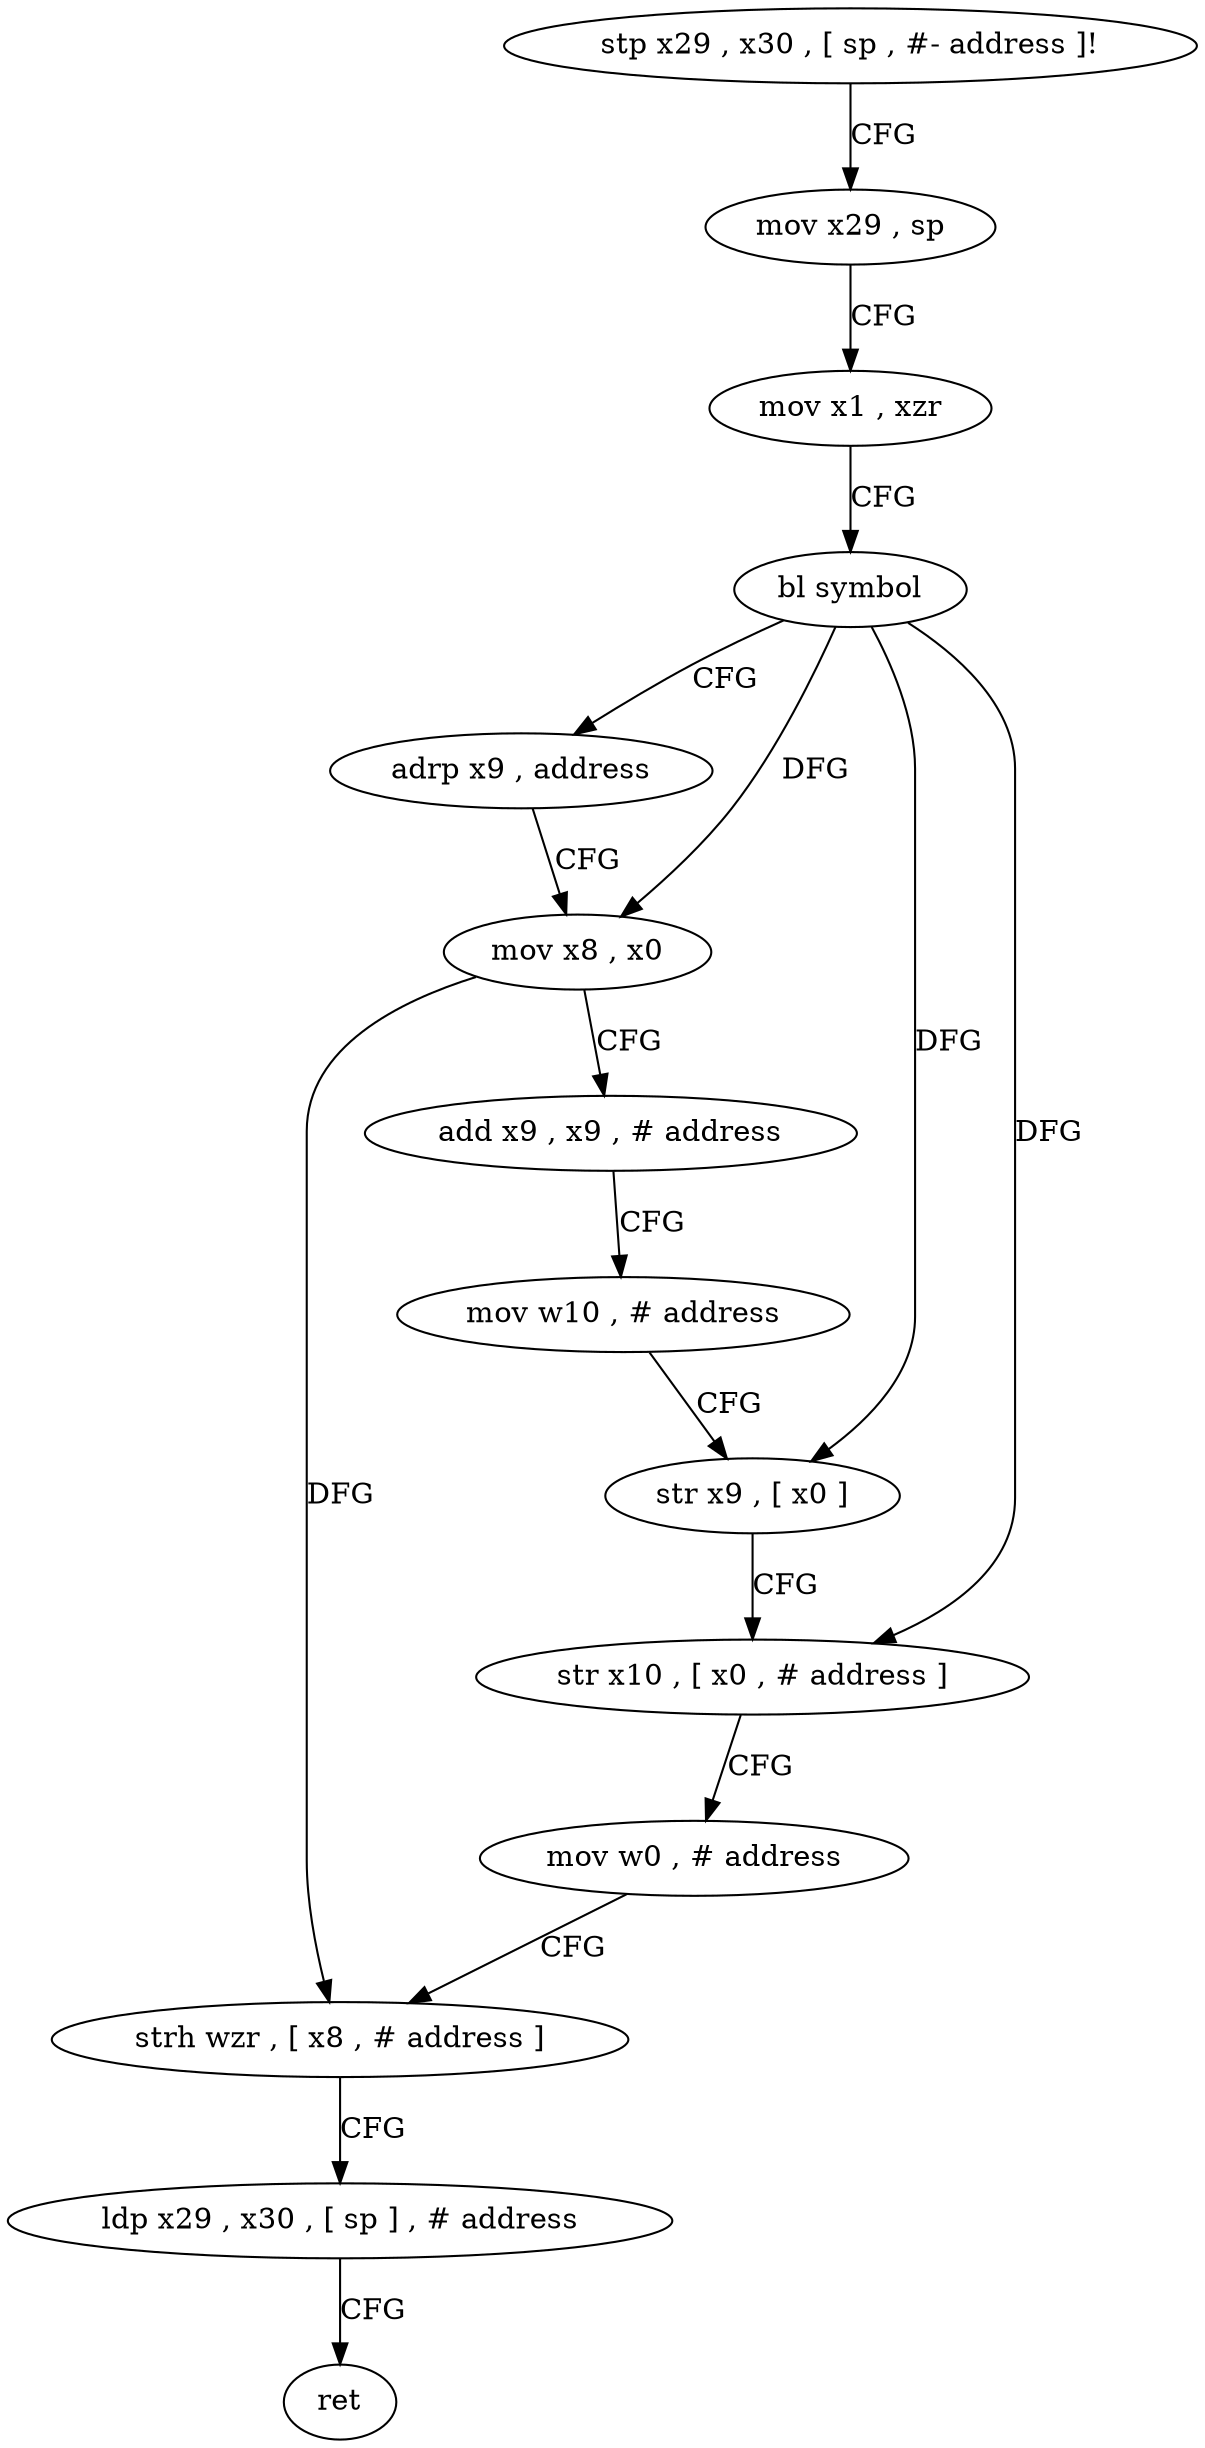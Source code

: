 digraph "func" {
"4242492" [label = "stp x29 , x30 , [ sp , #- address ]!" ]
"4242496" [label = "mov x29 , sp" ]
"4242500" [label = "mov x1 , xzr" ]
"4242504" [label = "bl symbol" ]
"4242508" [label = "adrp x9 , address" ]
"4242512" [label = "mov x8 , x0" ]
"4242516" [label = "add x9 , x9 , # address" ]
"4242520" [label = "mov w10 , # address" ]
"4242524" [label = "str x9 , [ x0 ]" ]
"4242528" [label = "str x10 , [ x0 , # address ]" ]
"4242532" [label = "mov w0 , # address" ]
"4242536" [label = "strh wzr , [ x8 , # address ]" ]
"4242540" [label = "ldp x29 , x30 , [ sp ] , # address" ]
"4242544" [label = "ret" ]
"4242492" -> "4242496" [ label = "CFG" ]
"4242496" -> "4242500" [ label = "CFG" ]
"4242500" -> "4242504" [ label = "CFG" ]
"4242504" -> "4242508" [ label = "CFG" ]
"4242504" -> "4242512" [ label = "DFG" ]
"4242504" -> "4242524" [ label = "DFG" ]
"4242504" -> "4242528" [ label = "DFG" ]
"4242508" -> "4242512" [ label = "CFG" ]
"4242512" -> "4242516" [ label = "CFG" ]
"4242512" -> "4242536" [ label = "DFG" ]
"4242516" -> "4242520" [ label = "CFG" ]
"4242520" -> "4242524" [ label = "CFG" ]
"4242524" -> "4242528" [ label = "CFG" ]
"4242528" -> "4242532" [ label = "CFG" ]
"4242532" -> "4242536" [ label = "CFG" ]
"4242536" -> "4242540" [ label = "CFG" ]
"4242540" -> "4242544" [ label = "CFG" ]
}

